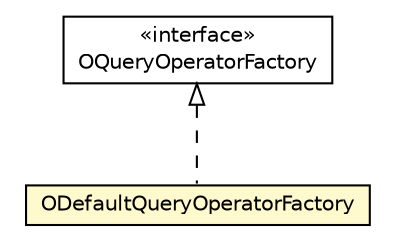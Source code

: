 #!/usr/local/bin/dot
#
# Class diagram 
# Generated by UMLGraph version R5_6-24-gf6e263 (http://www.umlgraph.org/)
#

digraph G {
	edge [fontname="Helvetica",fontsize=10,labelfontname="Helvetica",labelfontsize=10];
	node [fontname="Helvetica",fontsize=10,shape=plaintext];
	nodesep=0.25;
	ranksep=0.5;
	// com.orientechnologies.orient.core.sql.operator.OQueryOperatorFactory
	c2642236 [label=<<table title="com.orientechnologies.orient.core.sql.operator.OQueryOperatorFactory" border="0" cellborder="1" cellspacing="0" cellpadding="2" port="p" href="./OQueryOperatorFactory.html">
		<tr><td><table border="0" cellspacing="0" cellpadding="1">
<tr><td align="center" balign="center"> &#171;interface&#187; </td></tr>
<tr><td align="center" balign="center"> OQueryOperatorFactory </td></tr>
		</table></td></tr>
		</table>>, URL="./OQueryOperatorFactory.html", fontname="Helvetica", fontcolor="black", fontsize=10.0];
	// com.orientechnologies.orient.core.sql.operator.ODefaultQueryOperatorFactory
	c2642247 [label=<<table title="com.orientechnologies.orient.core.sql.operator.ODefaultQueryOperatorFactory" border="0" cellborder="1" cellspacing="0" cellpadding="2" port="p" bgcolor="lemonChiffon" href="./ODefaultQueryOperatorFactory.html">
		<tr><td><table border="0" cellspacing="0" cellpadding="1">
<tr><td align="center" balign="center"> ODefaultQueryOperatorFactory </td></tr>
		</table></td></tr>
		</table>>, URL="./ODefaultQueryOperatorFactory.html", fontname="Helvetica", fontcolor="black", fontsize=10.0];
	//com.orientechnologies.orient.core.sql.operator.ODefaultQueryOperatorFactory implements com.orientechnologies.orient.core.sql.operator.OQueryOperatorFactory
	c2642236:p -> c2642247:p [dir=back,arrowtail=empty,style=dashed];
}


